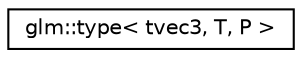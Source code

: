 digraph "Graphical Class Hierarchy"
{
  edge [fontname="Helvetica",fontsize="10",labelfontname="Helvetica",labelfontsize="10"];
  node [fontname="Helvetica",fontsize="10",shape=record];
  rankdir="LR";
  Node1 [label="glm::type\< tvec3, T, P \>",height=0.2,width=0.4,color="black", fillcolor="white", style="filled",URL="$structglm_1_1type_3_01tvec3_00_01T_00_01P_01_4.html"];
}

